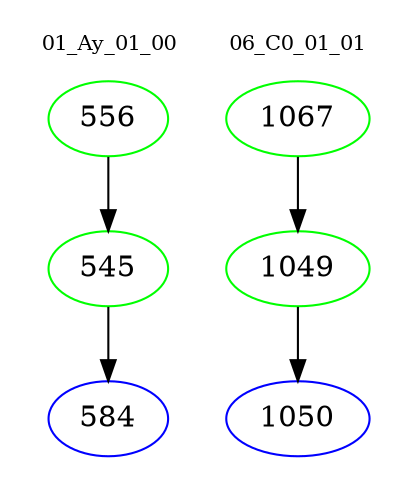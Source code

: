 digraph{
subgraph cluster_0 {
color = white
label = "01_Ay_01_00";
fontsize=10;
T0_556 [label="556", color="green"]
T0_556 -> T0_545 [color="black"]
T0_545 [label="545", color="green"]
T0_545 -> T0_584 [color="black"]
T0_584 [label="584", color="blue"]
}
subgraph cluster_1 {
color = white
label = "06_C0_01_01";
fontsize=10;
T1_1067 [label="1067", color="green"]
T1_1067 -> T1_1049 [color="black"]
T1_1049 [label="1049", color="green"]
T1_1049 -> T1_1050 [color="black"]
T1_1050 [label="1050", color="blue"]
}
}
